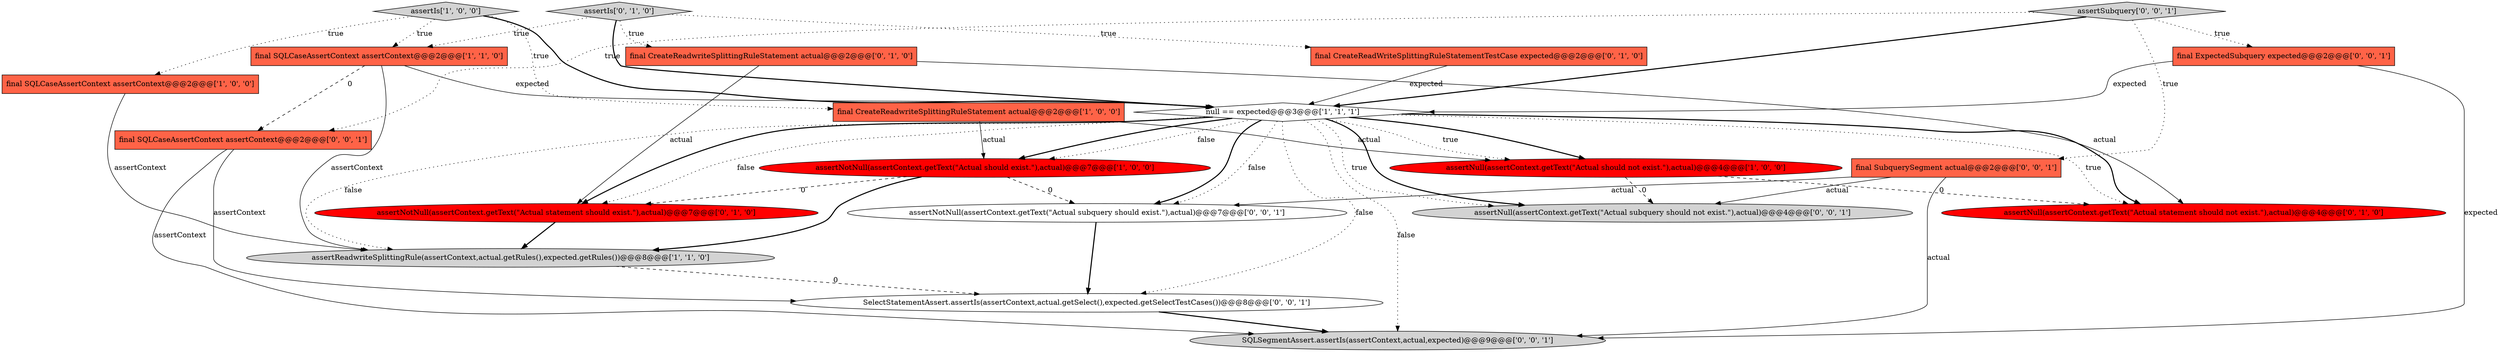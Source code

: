 digraph {
11 [style = filled, label = "final CreateReadwriteSplittingRuleStatement actual@@@2@@@['0', '1', '0']", fillcolor = tomato, shape = box image = "AAA0AAABBB2BBB"];
4 [style = filled, label = "assertIs['1', '0', '0']", fillcolor = lightgray, shape = diamond image = "AAA0AAABBB1BBB"];
7 [style = filled, label = "final SQLCaseAssertContext assertContext@@@2@@@['1', '1', '0']", fillcolor = tomato, shape = box image = "AAA0AAABBB1BBB"];
15 [style = filled, label = "SQLSegmentAssert.assertIs(assertContext,actual,expected)@@@9@@@['0', '0', '1']", fillcolor = lightgray, shape = ellipse image = "AAA0AAABBB3BBB"];
12 [style = filled, label = "assertIs['0', '1', '0']", fillcolor = lightgray, shape = diamond image = "AAA0AAABBB2BBB"];
5 [style = filled, label = "final SQLCaseAssertContext assertContext@@@2@@@['1', '0', '0']", fillcolor = tomato, shape = box image = "AAA0AAABBB1BBB"];
18 [style = filled, label = "assertSubquery['0', '0', '1']", fillcolor = lightgray, shape = diamond image = "AAA0AAABBB3BBB"];
10 [style = filled, label = "assertNull(assertContext.getText(\"Actual statement should not exist.\"),actual)@@@4@@@['0', '1', '0']", fillcolor = red, shape = ellipse image = "AAA1AAABBB2BBB"];
16 [style = filled, label = "assertNotNull(assertContext.getText(\"Actual subquery should exist.\"),actual)@@@7@@@['0', '0', '1']", fillcolor = white, shape = ellipse image = "AAA0AAABBB3BBB"];
20 [style = filled, label = "final SQLCaseAssertContext assertContext@@@2@@@['0', '0', '1']", fillcolor = tomato, shape = box image = "AAA0AAABBB3BBB"];
2 [style = filled, label = "assertNull(assertContext.getText(\"Actual should not exist.\"),actual)@@@4@@@['1', '0', '0']", fillcolor = red, shape = ellipse image = "AAA1AAABBB1BBB"];
9 [style = filled, label = "final CreateReadWriteSplittingRuleStatementTestCase expected@@@2@@@['0', '1', '0']", fillcolor = tomato, shape = box image = "AAA0AAABBB2BBB"];
3 [style = filled, label = "null == expected@@@3@@@['1', '1', '1']", fillcolor = white, shape = diamond image = "AAA0AAABBB1BBB"];
13 [style = filled, label = "assertNull(assertContext.getText(\"Actual subquery should not exist.\"),actual)@@@4@@@['0', '0', '1']", fillcolor = lightgray, shape = ellipse image = "AAA0AAABBB3BBB"];
14 [style = filled, label = "final SubquerySegment actual@@@2@@@['0', '0', '1']", fillcolor = tomato, shape = box image = "AAA0AAABBB3BBB"];
6 [style = filled, label = "final CreateReadwriteSplittingRuleStatement actual@@@2@@@['1', '0', '0']", fillcolor = tomato, shape = box image = "AAA0AAABBB1BBB"];
8 [style = filled, label = "assertNotNull(assertContext.getText(\"Actual statement should exist.\"),actual)@@@7@@@['0', '1', '0']", fillcolor = red, shape = ellipse image = "AAA1AAABBB2BBB"];
19 [style = filled, label = "final ExpectedSubquery expected@@@2@@@['0', '0', '1']", fillcolor = tomato, shape = box image = "AAA0AAABBB3BBB"];
1 [style = filled, label = "assertNotNull(assertContext.getText(\"Actual should exist.\"),actual)@@@7@@@['1', '0', '0']", fillcolor = red, shape = ellipse image = "AAA1AAABBB1BBB"];
0 [style = filled, label = "assertReadwriteSplittingRule(assertContext,actual.getRules(),expected.getRules())@@@8@@@['1', '1', '0']", fillcolor = lightgray, shape = ellipse image = "AAA0AAABBB1BBB"];
17 [style = filled, label = "SelectStatementAssert.assertIs(assertContext,actual.getSelect(),expected.getSelectTestCases())@@@8@@@['0', '0', '1']", fillcolor = white, shape = ellipse image = "AAA0AAABBB3BBB"];
4->6 [style = dotted, label="true"];
4->5 [style = dotted, label="true"];
4->3 [style = bold, label=""];
18->3 [style = bold, label=""];
20->15 [style = solid, label="assertContext"];
3->1 [style = bold, label=""];
14->13 [style = solid, label="actual"];
3->10 [style = dotted, label="true"];
11->8 [style = solid, label="actual"];
18->19 [style = dotted, label="true"];
4->7 [style = dotted, label="true"];
7->20 [style = dashed, label="0"];
3->15 [style = dotted, label="false"];
1->0 [style = bold, label=""];
16->17 [style = bold, label=""];
19->3 [style = solid, label="expected"];
18->20 [style = dotted, label="true"];
3->16 [style = bold, label=""];
3->8 [style = dotted, label="false"];
7->3 [style = solid, label="expected"];
0->17 [style = dashed, label="0"];
18->14 [style = dotted, label="true"];
3->0 [style = dotted, label="false"];
2->10 [style = dashed, label="0"];
12->11 [style = dotted, label="true"];
8->0 [style = bold, label=""];
3->10 [style = bold, label=""];
7->0 [style = solid, label="assertContext"];
14->16 [style = solid, label="actual"];
14->15 [style = solid, label="actual"];
3->2 [style = bold, label=""];
6->2 [style = solid, label="actual"];
20->17 [style = solid, label="assertContext"];
3->8 [style = bold, label=""];
2->13 [style = dashed, label="0"];
1->16 [style = dashed, label="0"];
17->15 [style = bold, label=""];
6->1 [style = solid, label="actual"];
9->3 [style = solid, label="expected"];
11->10 [style = solid, label="actual"];
5->0 [style = solid, label="assertContext"];
3->13 [style = bold, label=""];
1->8 [style = dashed, label="0"];
12->3 [style = bold, label=""];
12->7 [style = dotted, label="true"];
3->1 [style = dotted, label="false"];
3->16 [style = dotted, label="false"];
19->15 [style = solid, label="expected"];
3->13 [style = dotted, label="true"];
3->2 [style = dotted, label="true"];
12->9 [style = dotted, label="true"];
3->17 [style = dotted, label="false"];
}
